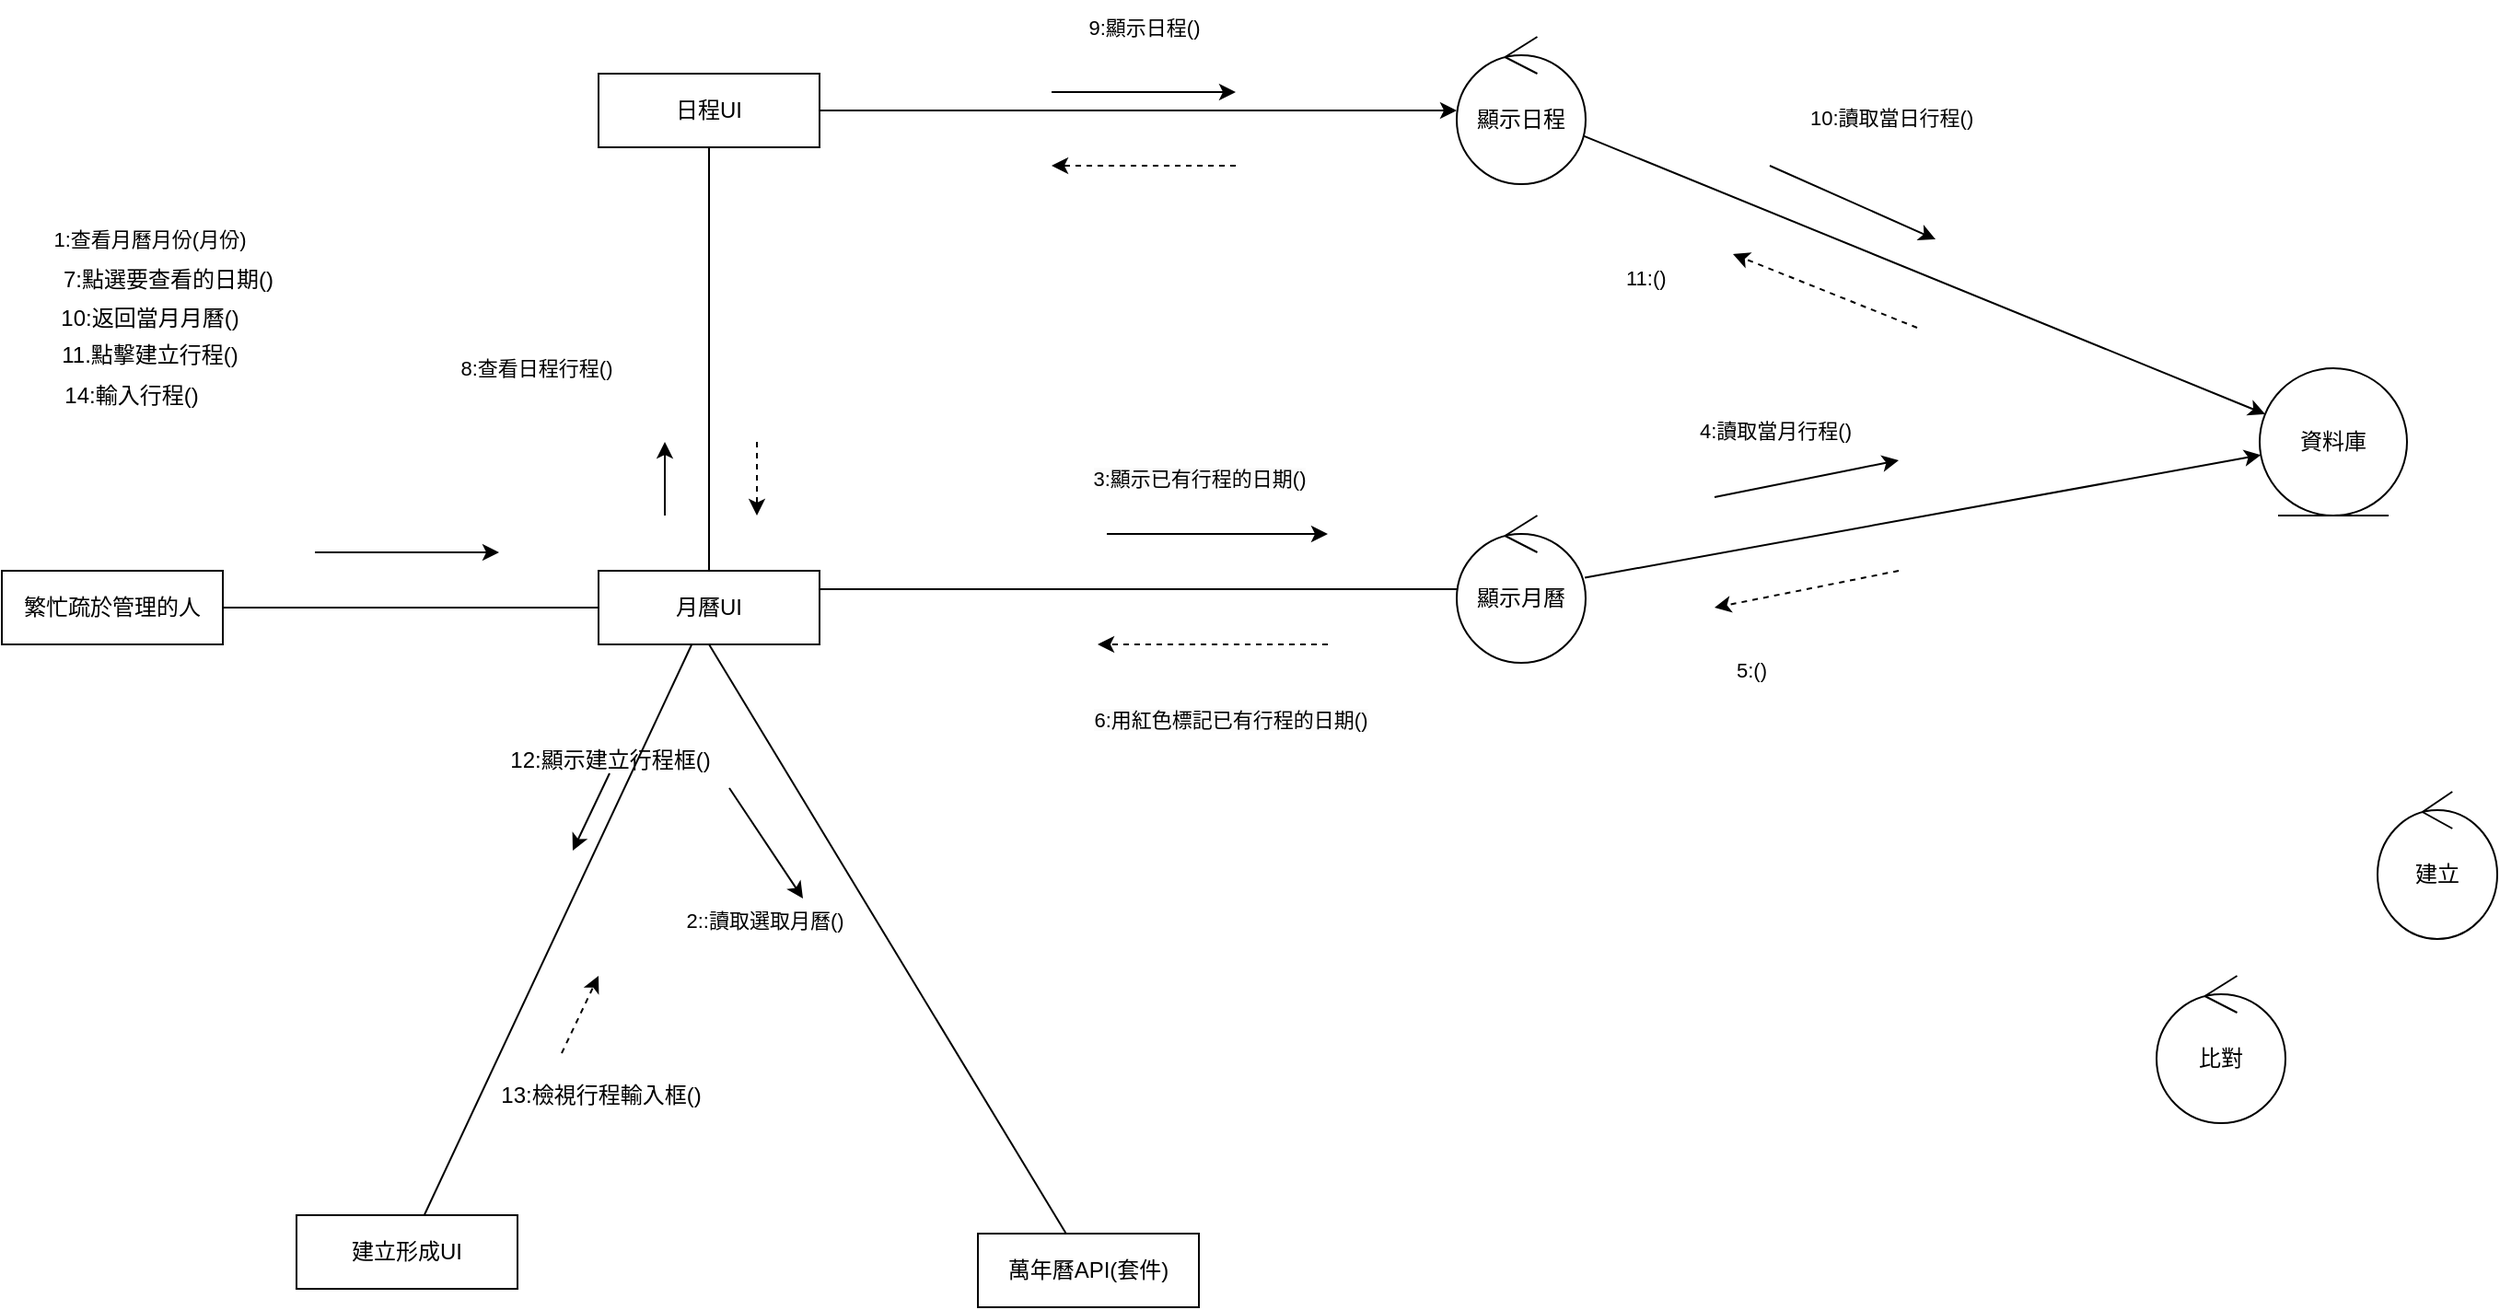 <mxfile version="25.0.3">
  <diagram name="第 1 页" id="y38Ul9vlqAH-STh2AElB">
    <mxGraphModel dx="808" dy="1841" grid="1" gridSize="10" guides="1" tooltips="1" connect="1" arrows="1" fold="1" page="1" pageScale="1" pageWidth="827" pageHeight="1169" math="0" shadow="0">
      <root>
        <mxCell id="0" />
        <mxCell id="1" parent="0" />
        <mxCell id="FSgiWotWoUx7oEefbV2D-14" style="rounded=0;orthogonalLoop=1;jettySize=auto;html=1;exitX=0.5;exitY=1;exitDx=0;exitDy=0;endArrow=none;endFill=0;" parent="1" source="FSgiWotWoUx7oEefbV2D-6" target="FSgiWotWoUx7oEefbV2D-8" edge="1">
          <mxGeometry relative="1" as="geometry" />
        </mxCell>
        <mxCell id="FSgiWotWoUx7oEefbV2D-15" value="2::讀取選取月曆()" style="edgeLabel;html=1;align=center;verticalAlign=middle;resizable=0;points=[];" parent="FSgiWotWoUx7oEefbV2D-14" vertex="1" connectable="0">
          <mxGeometry x="-0.371" relative="1" as="geometry">
            <mxPoint x="-31" y="49" as="offset" />
          </mxGeometry>
        </mxCell>
        <mxCell id="FSgiWotWoUx7oEefbV2D-48" style="edgeStyle=orthogonalEdgeStyle;rounded=0;orthogonalLoop=1;jettySize=auto;html=1;endArrow=none;endFill=0;" parent="1" source="FSgiWotWoUx7oEefbV2D-6" target="FSgiWotWoUx7oEefbV2D-7" edge="1">
          <mxGeometry relative="1" as="geometry" />
        </mxCell>
        <mxCell id="FSgiWotWoUx7oEefbV2D-51" value="8:查看日程行程()" style="edgeLabel;html=1;align=center;verticalAlign=middle;resizable=0;points=[];" parent="FSgiWotWoUx7oEefbV2D-48" vertex="1" connectable="0">
          <mxGeometry x="-0.618" y="3" relative="1" as="geometry">
            <mxPoint x="-91" y="-66" as="offset" />
          </mxGeometry>
        </mxCell>
        <mxCell id="FSgiWotWoUx7oEefbV2D-63" style="rounded=0;orthogonalLoop=1;jettySize=auto;html=1;endArrow=none;endFill=0;" parent="1" source="FSgiWotWoUx7oEefbV2D-6" target="FSgiWotWoUx7oEefbV2D-9" edge="1">
          <mxGeometry relative="1" as="geometry" />
        </mxCell>
        <mxCell id="FSgiWotWoUx7oEefbV2D-6" value="&lt;div&gt;&lt;span style=&quot;background-color: initial;&quot;&gt;月曆UI&lt;/span&gt;&lt;/div&gt;" style="rounded=0;whiteSpace=wrap;html=1;" parent="1" vertex="1">
          <mxGeometry x="324" y="300" width="120" height="40" as="geometry" />
        </mxCell>
        <mxCell id="TEh5bMPlxuKXRqy_ldTu-27" style="edgeStyle=orthogonalEdgeStyle;rounded=0;orthogonalLoop=1;jettySize=auto;html=1;" edge="1" parent="1" source="FSgiWotWoUx7oEefbV2D-7" target="TEh5bMPlxuKXRqy_ldTu-12">
          <mxGeometry relative="1" as="geometry" />
        </mxCell>
        <mxCell id="FSgiWotWoUx7oEefbV2D-7" value="日程UI" style="rounded=0;whiteSpace=wrap;html=1;" parent="1" vertex="1">
          <mxGeometry x="324" y="30" width="120" height="40" as="geometry" />
        </mxCell>
        <mxCell id="FSgiWotWoUx7oEefbV2D-8" value="萬年曆API(套件)" style="rounded=0;whiteSpace=wrap;html=1;" parent="1" vertex="1">
          <mxGeometry x="530" y="660" width="120" height="40" as="geometry" />
        </mxCell>
        <mxCell id="FSgiWotWoUx7oEefbV2D-9" value="建立形成UI" style="rounded=0;whiteSpace=wrap;html=1;" parent="1" vertex="1">
          <mxGeometry x="160" y="650" width="120" height="40" as="geometry" />
        </mxCell>
        <mxCell id="FSgiWotWoUx7oEefbV2D-11" value="繁忙疏於管理的人" style="rounded=0;whiteSpace=wrap;html=1;" parent="1" vertex="1">
          <mxGeometry y="300" width="120" height="40" as="geometry" />
        </mxCell>
        <mxCell id="FSgiWotWoUx7oEefbV2D-29" style="rounded=0;orthogonalLoop=1;jettySize=auto;html=1;exitX=1;exitY=0.5;exitDx=0;exitDy=0;entryX=0;entryY=0.5;entryDx=0;entryDy=0;endArrow=none;endFill=0;startArrow=none;startFill=0;jumpStyle=none;" parent="1" edge="1">
          <mxGeometry relative="1" as="geometry" />
        </mxCell>
        <mxCell id="FSgiWotWoUx7oEefbV2D-30" value="1:查看月曆月份(月份)" style="edgeLabel;html=1;align=center;verticalAlign=middle;resizable=0;points=[];" parent="FSgiWotWoUx7oEefbV2D-29" vertex="1" connectable="0">
          <mxGeometry x="-0.067" y="1" relative="1" as="geometry">
            <mxPoint as="offset" />
          </mxGeometry>
        </mxCell>
        <mxCell id="FSgiWotWoUx7oEefbV2D-31" value="" style="html=1;rounded=0;" parent="1" edge="1">
          <mxGeometry relative="1" as="geometry">
            <mxPoint x="395" y="418" as="sourcePoint" />
            <mxPoint x="435" y="478" as="targetPoint" />
          </mxGeometry>
        </mxCell>
        <mxCell id="FSgiWotWoUx7oEefbV2D-33" style="rounded=0;orthogonalLoop=1;jettySize=auto;html=1;exitX=1;exitY=0.5;exitDx=0;exitDy=0;entryX=0;entryY=0.5;entryDx=0;entryDy=0;endArrow=none;endFill=0;startArrow=none;startFill=0;jumpStyle=none;" parent="1" edge="1">
          <mxGeometry relative="1" as="geometry" />
        </mxCell>
        <mxCell id="FSgiWotWoUx7oEefbV2D-34" value="1:查看月曆月份(月份)" style="edgeLabel;html=1;align=center;verticalAlign=middle;resizable=0;points=[];" parent="FSgiWotWoUx7oEefbV2D-33" vertex="1" connectable="0">
          <mxGeometry x="-0.067" y="1" relative="1" as="geometry">
            <mxPoint as="offset" />
          </mxGeometry>
        </mxCell>
        <mxCell id="FSgiWotWoUx7oEefbV2D-36" style="rounded=0;orthogonalLoop=1;jettySize=auto;html=1;exitX=1;exitY=0.5;exitDx=0;exitDy=0;entryX=0;entryY=0.5;entryDx=0;entryDy=0;endArrow=none;endFill=0;startArrow=none;startFill=0;jumpStyle=none;dashed=1;" parent="1" edge="1">
          <mxGeometry relative="1" as="geometry" />
        </mxCell>
        <mxCell id="FSgiWotWoUx7oEefbV2D-37" value="1:查看月曆月份(月份)" style="edgeLabel;html=1;align=center;verticalAlign=middle;resizable=0;points=[];" parent="FSgiWotWoUx7oEefbV2D-36" vertex="1" connectable="0">
          <mxGeometry x="-0.067" y="1" relative="1" as="geometry">
            <mxPoint as="offset" />
          </mxGeometry>
        </mxCell>
        <mxCell id="FSgiWotWoUx7oEefbV2D-41" style="rounded=0;orthogonalLoop=1;jettySize=auto;html=1;exitX=1;exitY=0.5;exitDx=0;exitDy=0;entryX=0;entryY=0.5;entryDx=0;entryDy=0;endArrow=none;endFill=0;startArrow=none;startFill=0;jumpStyle=none;" parent="1" edge="1">
          <mxGeometry relative="1" as="geometry" />
        </mxCell>
        <mxCell id="FSgiWotWoUx7oEefbV2D-42" value="1:查看月曆月份(月份)" style="edgeLabel;html=1;align=center;verticalAlign=middle;resizable=0;points=[];" parent="FSgiWotWoUx7oEefbV2D-41" vertex="1" connectable="0">
          <mxGeometry x="-0.067" y="1" relative="1" as="geometry">
            <mxPoint as="offset" />
          </mxGeometry>
        </mxCell>
        <mxCell id="FSgiWotWoUx7oEefbV2D-43" value="" style="html=1;rounded=0;" parent="1" edge="1">
          <mxGeometry relative="1" as="geometry">
            <mxPoint x="170" y="290" as="sourcePoint" />
            <mxPoint x="270" y="290" as="targetPoint" />
          </mxGeometry>
        </mxCell>
        <mxCell id="FSgiWotWoUx7oEefbV2D-44" value="7:點選要查看的日期()" style="text;html=1;align=center;verticalAlign=middle;resizable=0;points=[];autosize=1;strokeColor=none;fillColor=none;" parent="1" vertex="1">
          <mxGeometry x="20" y="127" width="140" height="30" as="geometry" />
        </mxCell>
        <mxCell id="FSgiWotWoUx7oEefbV2D-12" style="rounded=0;orthogonalLoop=1;jettySize=auto;html=1;exitX=1;exitY=0.5;exitDx=0;exitDy=0;entryX=0;entryY=0.5;entryDx=0;entryDy=0;endArrow=none;endFill=0;startArrow=none;startFill=0;jumpStyle=none;" parent="1" source="FSgiWotWoUx7oEefbV2D-11" target="FSgiWotWoUx7oEefbV2D-6" edge="1">
          <mxGeometry relative="1" as="geometry" />
        </mxCell>
        <mxCell id="FSgiWotWoUx7oEefbV2D-13" value="1:查看月曆月份(月份)" style="edgeLabel;html=1;align=center;verticalAlign=middle;resizable=0;points=[];" parent="FSgiWotWoUx7oEefbV2D-12" vertex="1" connectable="0">
          <mxGeometry x="-0.067" y="1" relative="1" as="geometry">
            <mxPoint x="-135" y="-199" as="offset" />
          </mxGeometry>
        </mxCell>
        <mxCell id="FSgiWotWoUx7oEefbV2D-50" value="" style="html=1;rounded=0;" parent="1" edge="1">
          <mxGeometry relative="1" as="geometry">
            <mxPoint x="360" y="270" as="sourcePoint" />
            <mxPoint x="360" y="230" as="targetPoint" />
          </mxGeometry>
        </mxCell>
        <mxCell id="FSgiWotWoUx7oEefbV2D-59" value="10:返回當月月曆()" style="text;html=1;align=center;verticalAlign=middle;resizable=0;points=[];autosize=1;strokeColor=none;fillColor=none;" parent="1" vertex="1">
          <mxGeometry x="20" y="148" width="120" height="30" as="geometry" />
        </mxCell>
        <mxCell id="FSgiWotWoUx7oEefbV2D-60" value="11.點擊建立行程()" style="text;html=1;align=center;verticalAlign=middle;resizable=0;points=[];autosize=1;strokeColor=none;fillColor=none;" parent="1" vertex="1">
          <mxGeometry x="20" y="168" width="120" height="30" as="geometry" />
        </mxCell>
        <mxCell id="FSgiWotWoUx7oEefbV2D-64" value="" style="html=1;rounded=0;" parent="1" edge="1">
          <mxGeometry relative="1" as="geometry">
            <mxPoint x="330" y="410" as="sourcePoint" />
            <mxPoint x="310" y="452" as="targetPoint" />
          </mxGeometry>
        </mxCell>
        <mxCell id="FSgiWotWoUx7oEefbV2D-65" value="12:顯示建立行程框()" style="text;html=1;align=center;verticalAlign=middle;resizable=0;points=[];autosize=1;strokeColor=none;fillColor=none;" parent="1" vertex="1">
          <mxGeometry x="265" y="388" width="130" height="30" as="geometry" />
        </mxCell>
        <mxCell id="FSgiWotWoUx7oEefbV2D-66" value="" style="html=1;rounded=0;dashed=1;" parent="1" edge="1">
          <mxGeometry relative="1" as="geometry">
            <mxPoint x="304" y="562" as="sourcePoint" />
            <mxPoint x="324" y="520" as="targetPoint" />
          </mxGeometry>
        </mxCell>
        <mxCell id="FSgiWotWoUx7oEefbV2D-67" value="13:檢視行程輸入框()" style="text;html=1;align=center;verticalAlign=middle;resizable=0;points=[];autosize=1;strokeColor=none;fillColor=none;" parent="1" vertex="1">
          <mxGeometry x="260" y="570" width="130" height="30" as="geometry" />
        </mxCell>
        <mxCell id="FSgiWotWoUx7oEefbV2D-68" value="14:輸入行程()" style="text;html=1;align=center;verticalAlign=middle;resizable=0;points=[];autosize=1;strokeColor=none;fillColor=none;" parent="1" vertex="1">
          <mxGeometry x="20" y="190" width="100" height="30" as="geometry" />
        </mxCell>
        <mxCell id="TEh5bMPlxuKXRqy_ldTu-6" value="" style="html=1;rounded=0;dashed=1;" edge="1" parent="1">
          <mxGeometry relative="1" as="geometry">
            <mxPoint x="410" y="230" as="sourcePoint" />
            <mxPoint x="410" y="270" as="targetPoint" />
          </mxGeometry>
        </mxCell>
        <mxCell id="TEh5bMPlxuKXRqy_ldTu-14" style="rounded=0;orthogonalLoop=1;jettySize=auto;html=1;entryX=1;entryY=0.25;entryDx=0;entryDy=0;endArrow=none;endFill=0;" edge="1" parent="1" source="TEh5bMPlxuKXRqy_ldTu-9" target="FSgiWotWoUx7oEefbV2D-6">
          <mxGeometry relative="1" as="geometry" />
        </mxCell>
        <mxCell id="TEh5bMPlxuKXRqy_ldTu-29" style="rounded=0;orthogonalLoop=1;jettySize=auto;html=1;" edge="1" parent="1" source="TEh5bMPlxuKXRqy_ldTu-9" target="TEh5bMPlxuKXRqy_ldTu-11">
          <mxGeometry relative="1" as="geometry" />
        </mxCell>
        <mxCell id="TEh5bMPlxuKXRqy_ldTu-9" value="顯示月曆" style="ellipse;shape=umlControl;whiteSpace=wrap;html=1;" vertex="1" parent="1">
          <mxGeometry x="790" y="270" width="70" height="80" as="geometry" />
        </mxCell>
        <mxCell id="TEh5bMPlxuKXRqy_ldTu-10" value="建立" style="ellipse;shape=umlControl;whiteSpace=wrap;html=1;" vertex="1" parent="1">
          <mxGeometry x="1290" y="420" width="65" height="80" as="geometry" />
        </mxCell>
        <mxCell id="TEh5bMPlxuKXRqy_ldTu-11" value="資料庫" style="ellipse;shape=umlEntity;whiteSpace=wrap;html=1;" vertex="1" parent="1">
          <mxGeometry x="1226" y="190" width="80" height="80" as="geometry" />
        </mxCell>
        <mxCell id="TEh5bMPlxuKXRqy_ldTu-28" style="rounded=0;orthogonalLoop=1;jettySize=auto;html=1;" edge="1" parent="1" source="TEh5bMPlxuKXRqy_ldTu-12" target="TEh5bMPlxuKXRqy_ldTu-11">
          <mxGeometry relative="1" as="geometry" />
        </mxCell>
        <mxCell id="TEh5bMPlxuKXRqy_ldTu-12" value="顯示日程" style="ellipse;shape=umlControl;whiteSpace=wrap;html=1;" vertex="1" parent="1">
          <mxGeometry x="790" y="10" width="70" height="80" as="geometry" />
        </mxCell>
        <mxCell id="TEh5bMPlxuKXRqy_ldTu-13" value="比對" style="ellipse;shape=umlControl;whiteSpace=wrap;html=1;" vertex="1" parent="1">
          <mxGeometry x="1170" y="520" width="70" height="80" as="geometry" />
        </mxCell>
        <mxCell id="TEh5bMPlxuKXRqy_ldTu-17" value="" style="html=1;rounded=0;" edge="1" parent="1">
          <mxGeometry relative="1" as="geometry">
            <mxPoint x="600" y="280" as="sourcePoint" />
            <mxPoint x="720" y="280" as="targetPoint" />
          </mxGeometry>
        </mxCell>
        <mxCell id="TEh5bMPlxuKXRqy_ldTu-18" value="" style="html=1;rounded=0;dashed=1;" edge="1" parent="1">
          <mxGeometry relative="1" as="geometry">
            <mxPoint x="720" y="340" as="sourcePoint" />
            <mxPoint x="595" y="340" as="targetPoint" />
          </mxGeometry>
        </mxCell>
        <mxCell id="TEh5bMPlxuKXRqy_ldTu-20" value="&lt;span style=&quot;background-color: rgb(251, 251, 251);&quot;&gt;3:顯示已有行程的日期()&lt;/span&gt;" style="edgeLabel;html=1;align=center;verticalAlign=middle;resizable=0;points=[];" vertex="1" connectable="0" parent="1">
          <mxGeometry x="650" y="250" as="geometry" />
        </mxCell>
        <mxCell id="TEh5bMPlxuKXRqy_ldTu-21" value="&lt;span style=&quot;background-color: rgb(251, 251, 251);&quot;&gt;6:用紅色標記已有行程的日期()&lt;/span&gt;" style="edgeLabel;html=1;align=center;verticalAlign=middle;resizable=0;points=[];" vertex="1" connectable="0" parent="1">
          <mxGeometry x="660" y="370" as="geometry">
            <mxPoint x="7" y="11" as="offset" />
          </mxGeometry>
        </mxCell>
        <mxCell id="TEh5bMPlxuKXRqy_ldTu-23" value="" style="html=1;rounded=0;" edge="1" parent="1">
          <mxGeometry relative="1" as="geometry">
            <mxPoint x="570" y="40" as="sourcePoint" />
            <mxPoint x="670" y="40" as="targetPoint" />
          </mxGeometry>
        </mxCell>
        <mxCell id="TEh5bMPlxuKXRqy_ldTu-25" value="&lt;span style=&quot;font-size: 11px;&quot;&gt;9:顯示日程()&lt;/span&gt;&lt;span style=&quot;color: rgba(0, 0, 0, 0); font-family: monospace; font-size: 0px; text-align: start;&quot;&gt;%3Cm&lt;/span&gt;" style="text;html=1;align=center;verticalAlign=middle;resizable=0;points=[];autosize=1;strokeColor=none;fillColor=none;" vertex="1" parent="1">
          <mxGeometry x="580" y="-10" width="80" height="30" as="geometry" />
        </mxCell>
        <mxCell id="TEh5bMPlxuKXRqy_ldTu-26" value="" style="html=1;rounded=0;dashed=1;" edge="1" parent="1">
          <mxGeometry relative="1" as="geometry">
            <mxPoint x="670" y="80" as="sourcePoint" />
            <mxPoint x="570" y="80" as="targetPoint" />
          </mxGeometry>
        </mxCell>
        <mxCell id="TEh5bMPlxuKXRqy_ldTu-31" value="" style="html=1;rounded=0;" edge="1" parent="1">
          <mxGeometry relative="1" as="geometry">
            <mxPoint x="960" y="80" as="sourcePoint" />
            <mxPoint x="1050" y="120" as="targetPoint" />
          </mxGeometry>
        </mxCell>
        <mxCell id="TEh5bMPlxuKXRqy_ldTu-32" value="" style="html=1;rounded=0;dashed=1;" edge="1" parent="1">
          <mxGeometry relative="1" as="geometry">
            <mxPoint x="1040" y="168" as="sourcePoint" />
            <mxPoint x="940" y="128" as="targetPoint" />
          </mxGeometry>
        </mxCell>
        <mxCell id="TEh5bMPlxuKXRqy_ldTu-33" value="&lt;span style=&quot;color: rgb(0, 0, 0); font-family: Helvetica; font-size: 11px; font-style: normal; font-variant-ligatures: normal; font-variant-caps: normal; font-weight: 400; letter-spacing: normal; orphans: 2; text-align: center; text-indent: 0px; text-transform: none; widows: 2; word-spacing: 0px; -webkit-text-stroke-width: 0px; white-space: nowrap; background-color: rgb(255, 255, 255); text-decoration-thickness: initial; text-decoration-style: initial; text-decoration-color: initial; display: inline !important; float: none;&quot;&gt;4:讀取當月行程()&lt;/span&gt;" style="text;whiteSpace=wrap;html=1;" vertex="1" parent="1">
          <mxGeometry x="920" y="210" width="120" height="40" as="geometry" />
        </mxCell>
        <mxCell id="TEh5bMPlxuKXRqy_ldTu-34" value="" style="html=1;rounded=0;" edge="1" parent="1">
          <mxGeometry relative="1" as="geometry">
            <mxPoint x="930" y="260" as="sourcePoint" />
            <mxPoint x="1030" y="240" as="targetPoint" />
          </mxGeometry>
        </mxCell>
        <mxCell id="TEh5bMPlxuKXRqy_ldTu-35" value="" style="html=1;rounded=0;dashed=1;" edge="1" parent="1">
          <mxGeometry relative="1" as="geometry">
            <mxPoint x="1030" y="300" as="sourcePoint" />
            <mxPoint x="930" y="320" as="targetPoint" />
          </mxGeometry>
        </mxCell>
        <mxCell id="TEh5bMPlxuKXRqy_ldTu-36" value="&lt;span style=&quot;color: rgb(0, 0, 0); font-family: Helvetica; font-size: 11px; font-style: normal; font-variant-ligatures: normal; font-variant-caps: normal; font-weight: 400; letter-spacing: normal; orphans: 2; text-align: center; text-indent: 0px; text-transform: none; widows: 2; word-spacing: 0px; -webkit-text-stroke-width: 0px; white-space: nowrap; background-color: rgb(255, 255, 255); text-decoration-thickness: initial; text-decoration-style: initial; text-decoration-color: initial; display: inline !important; float: none;&quot;&gt;10:讀取當日行程()&lt;/span&gt;" style="text;whiteSpace=wrap;html=1;" vertex="1" parent="1">
          <mxGeometry x="980" y="40" width="120" height="40" as="geometry" />
        </mxCell>
        <mxCell id="TEh5bMPlxuKXRqy_ldTu-37" value="&lt;span style=&quot;color: rgb(0, 0, 0); font-family: Helvetica; font-size: 11px; font-style: normal; font-variant-ligatures: normal; font-variant-caps: normal; font-weight: 400; letter-spacing: normal; orphans: 2; text-align: center; text-indent: 0px; text-transform: none; widows: 2; word-spacing: 0px; -webkit-text-stroke-width: 0px; white-space: nowrap; background-color: rgb(255, 255, 255); text-decoration-thickness: initial; text-decoration-style: initial; text-decoration-color: initial; display: inline !important; float: none;&quot;&gt;5:()&lt;/span&gt;" style="text;whiteSpace=wrap;html=1;" vertex="1" parent="1">
          <mxGeometry x="940" y="340" width="120" height="40" as="geometry" />
        </mxCell>
        <mxCell id="TEh5bMPlxuKXRqy_ldTu-38" value="&lt;span style=&quot;color: rgb(0, 0, 0); font-family: Helvetica; font-size: 11px; font-style: normal; font-variant-ligatures: normal; font-variant-caps: normal; font-weight: 400; letter-spacing: normal; orphans: 2; text-align: center; text-indent: 0px; text-transform: none; widows: 2; word-spacing: 0px; -webkit-text-stroke-width: 0px; white-space: nowrap; background-color: rgb(255, 255, 255); text-decoration-thickness: initial; text-decoration-style: initial; text-decoration-color: initial; display: inline !important; float: none;&quot;&gt;11:()&lt;/span&gt;" style="text;whiteSpace=wrap;html=1;" vertex="1" parent="1">
          <mxGeometry x="880" y="127" width="120" height="40" as="geometry" />
        </mxCell>
      </root>
    </mxGraphModel>
  </diagram>
</mxfile>
